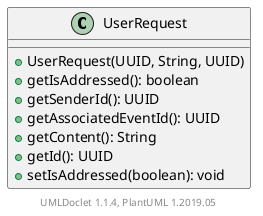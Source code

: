 @startuml

    class UserRequest [[UserRequest.html]] {
        +UserRequest(UUID, String, UUID)
        +getIsAddressed(): boolean
        +getSenderId(): UUID
        +getAssociatedEventId(): UUID
        +getContent(): String
        +getId(): UUID
        +setIsAddressed(boolean): void
    }


    center footer UMLDoclet 1.1.4, PlantUML 1.2019.05
@enduml
